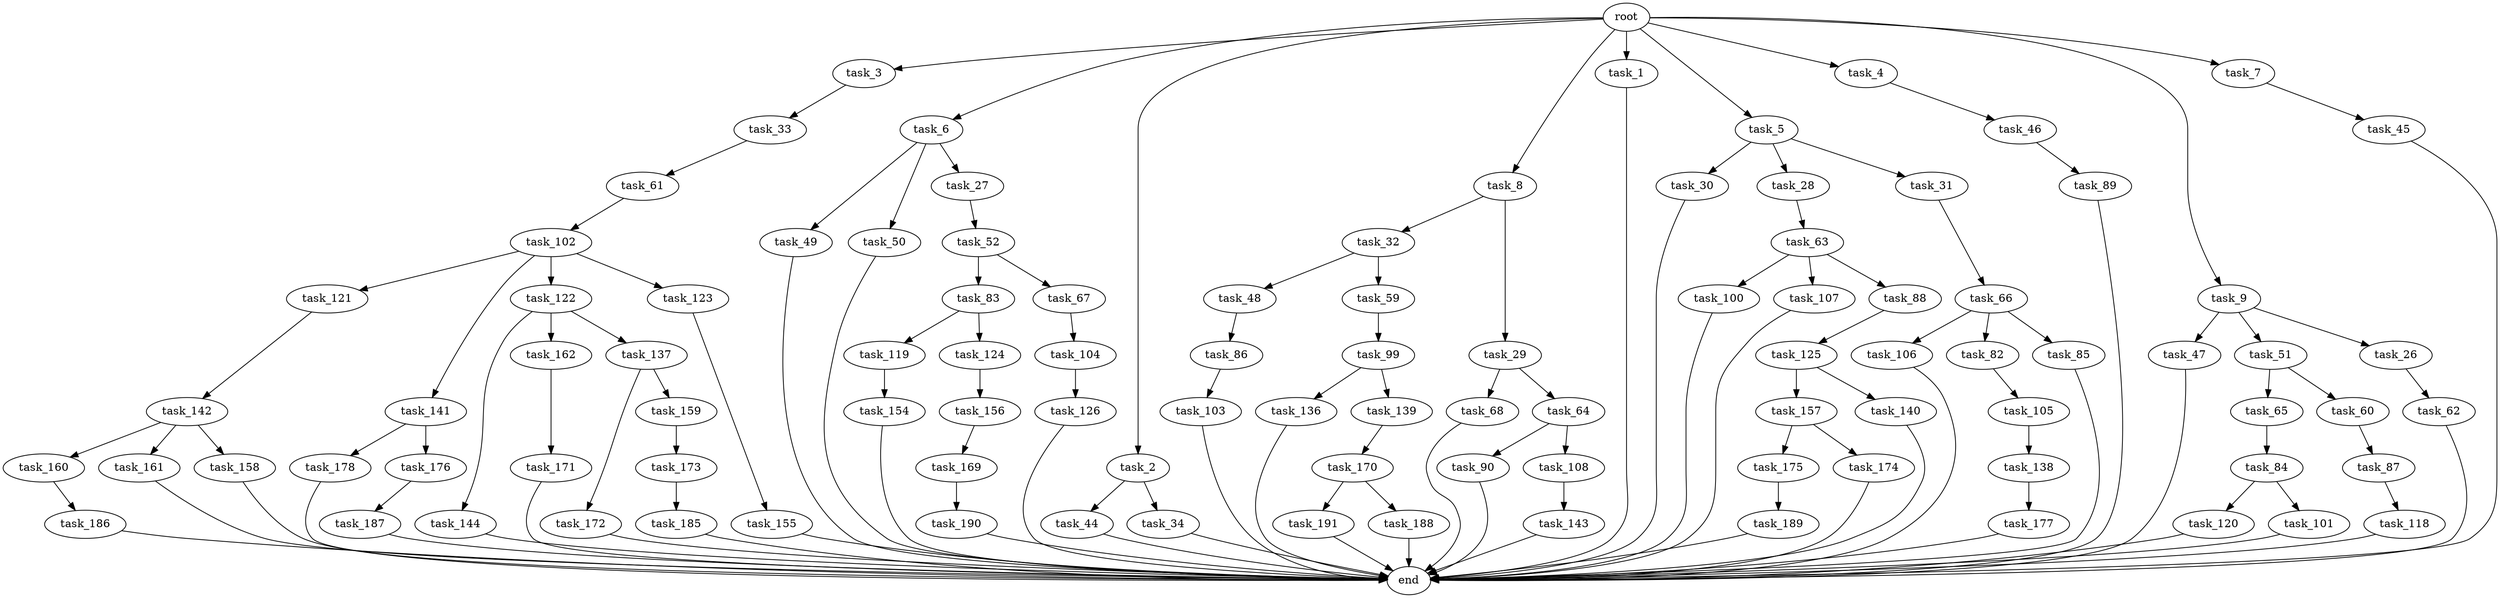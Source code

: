 digraph G {
  task_173 [size="69578470195.199997"];
  task_65 [size="3435973836.800000"];
  task_45 [size="42090679500.800003"];
  task_89 [size="21474836480.000000"];
  task_100 [size="3435973836.800000"];
  task_47 [size="7730941132.800000"];
  task_90 [size="21474836480.000000"];
  task_3 [size="102.400000"];
  task_6 [size="102.400000"];
  task_171 [size="42090679500.800003"];
  task_30 [size="42090679500.800003"];
  task_2 [size="102.400000"];
  end [size="0.000000"];
  task_104 [size="13743895347.200001"];
  task_8 [size="102.400000"];
  task_44 [size="3435973836.800000"];
  task_172 [size="7730941132.800000"];
  task_1 [size="102.400000"];
  task_84 [size="13743895347.200001"];
  task_49 [size="21474836480.000000"];
  task_187 [size="42090679500.800003"];
  task_86 [size="7730941132.800000"];
  task_177 [size="7730941132.800000"];
  task_34 [size="3435973836.800000"];
  task_33 [size="42090679500.800003"];
  task_118 [size="30923764531.200001"];
  task_189 [size="21474836480.000000"];
  task_169 [size="13743895347.200001"];
  task_138 [size="85899345920.000000"];
  task_106 [size="3435973836.800000"];
  task_160 [size="85899345920.000000"];
  task_105 [size="3435973836.800000"];
  task_5 [size="102.400000"];
  task_48 [size="42090679500.800003"];
  task_4 [size="102.400000"];
  task_157 [size="54975581388.800003"];
  task_185 [size="7730941132.800000"];
  task_99 [size="3435973836.800000"];
  task_120 [size="85899345920.000000"];
  task_82 [size="3435973836.800000"];
  task_144 [size="69578470195.199997"];
  task_50 [size="21474836480.000000"];
  task_161 [size="85899345920.000000"];
  task_83 [size="69578470195.199997"];
  task_191 [size="69578470195.199997"];
  task_103 [size="30923764531.200001"];
  task_59 [size="42090679500.800003"];
  task_62 [size="7730941132.800000"];
  task_9 [size="102.400000"];
  task_46 [size="3435973836.800000"];
  task_175 [size="54975581388.800003"];
  task_121 [size="3435973836.800000"];
  task_186 [size="69578470195.199997"];
  task_107 [size="3435973836.800000"];
  task_126 [size="3435973836.800000"];
  task_27 [size="21474836480.000000"];
  task_61 [size="7730941132.800000"];
  task_143 [size="3435973836.800000"];
  task_51 [size="7730941132.800000"];
  task_66 [size="3435973836.800000"];
  task_142 [size="30923764531.200001"];
  root [size="0.000000"];
  task_136 [size="7730941132.800000"];
  task_32 [size="54975581388.800003"];
  task_141 [size="3435973836.800000"];
  task_188 [size="69578470195.199997"];
  task_88 [size="3435973836.800000"];
  task_28 [size="42090679500.800003"];
  task_154 [size="3435973836.800000"];
  task_190 [size="3435973836.800000"];
  task_87 [size="85899345920.000000"];
  task_29 [size="54975581388.800003"];
  task_31 [size="42090679500.800003"];
  task_85 [size="3435973836.800000"];
  task_122 [size="3435973836.800000"];
  task_119 [size="21474836480.000000"];
  task_63 [size="30923764531.200001"];
  task_52 [size="69578470195.199997"];
  task_162 [size="69578470195.199997"];
  task_101 [size="85899345920.000000"];
  task_26 [size="7730941132.800000"];
  task_67 [size="69578470195.199997"];
  task_178 [size="69578470195.199997"];
  task_159 [size="7730941132.800000"];
  task_125 [size="21474836480.000000"];
  task_102 [size="30923764531.200001"];
  task_155 [size="30923764531.200001"];
  task_124 [size="21474836480.000000"];
  task_137 [size="69578470195.199997"];
  task_7 [size="102.400000"];
  task_139 [size="7730941132.800000"];
  task_140 [size="54975581388.800003"];
  task_156 [size="3435973836.800000"];
  task_108 [size="21474836480.000000"];
  task_68 [size="54975581388.800003"];
  task_60 [size="3435973836.800000"];
  task_176 [size="69578470195.199997"];
  task_174 [size="54975581388.800003"];
  task_123 [size="3435973836.800000"];
  task_64 [size="54975581388.800003"];
  task_170 [size="42090679500.800003"];
  task_158 [size="85899345920.000000"];

  task_173 -> task_185 [size="75497472.000000"];
  task_65 -> task_84 [size="134217728.000000"];
  task_45 -> end [size="1.000000"];
  task_89 -> end [size="1.000000"];
  task_100 -> end [size="1.000000"];
  task_47 -> end [size="1.000000"];
  task_90 -> end [size="1.000000"];
  task_3 -> task_33 [size="411041792.000000"];
  task_6 -> task_50 [size="209715200.000000"];
  task_6 -> task_49 [size="209715200.000000"];
  task_6 -> task_27 [size="209715200.000000"];
  task_171 -> end [size="1.000000"];
  task_30 -> end [size="1.000000"];
  task_2 -> task_34 [size="33554432.000000"];
  task_2 -> task_44 [size="33554432.000000"];
  task_104 -> task_126 [size="33554432.000000"];
  task_8 -> task_29 [size="536870912.000000"];
  task_8 -> task_32 [size="536870912.000000"];
  task_44 -> end [size="1.000000"];
  task_172 -> end [size="1.000000"];
  task_1 -> end [size="1.000000"];
  task_84 -> task_101 [size="838860800.000000"];
  task_84 -> task_120 [size="838860800.000000"];
  task_49 -> end [size="1.000000"];
  task_187 -> end [size="1.000000"];
  task_86 -> task_103 [size="301989888.000000"];
  task_177 -> end [size="1.000000"];
  task_34 -> end [size="1.000000"];
  task_33 -> task_61 [size="75497472.000000"];
  task_118 -> end [size="1.000000"];
  task_189 -> end [size="1.000000"];
  task_169 -> task_190 [size="33554432.000000"];
  task_138 -> task_177 [size="75497472.000000"];
  task_106 -> end [size="1.000000"];
  task_160 -> task_186 [size="679477248.000000"];
  task_105 -> task_138 [size="838860800.000000"];
  task_5 -> task_30 [size="411041792.000000"];
  task_5 -> task_28 [size="411041792.000000"];
  task_5 -> task_31 [size="411041792.000000"];
  task_48 -> task_86 [size="75497472.000000"];
  task_4 -> task_46 [size="33554432.000000"];
  task_157 -> task_174 [size="536870912.000000"];
  task_157 -> task_175 [size="536870912.000000"];
  task_185 -> end [size="1.000000"];
  task_99 -> task_139 [size="75497472.000000"];
  task_99 -> task_136 [size="75497472.000000"];
  task_120 -> end [size="1.000000"];
  task_82 -> task_105 [size="33554432.000000"];
  task_144 -> end [size="1.000000"];
  task_50 -> end [size="1.000000"];
  task_161 -> end [size="1.000000"];
  task_83 -> task_119 [size="209715200.000000"];
  task_83 -> task_124 [size="209715200.000000"];
  task_191 -> end [size="1.000000"];
  task_103 -> end [size="1.000000"];
  task_59 -> task_99 [size="33554432.000000"];
  task_62 -> end [size="1.000000"];
  task_9 -> task_47 [size="75497472.000000"];
  task_9 -> task_26 [size="75497472.000000"];
  task_9 -> task_51 [size="75497472.000000"];
  task_46 -> task_89 [size="209715200.000000"];
  task_175 -> task_189 [size="209715200.000000"];
  task_121 -> task_142 [size="301989888.000000"];
  task_186 -> end [size="1.000000"];
  task_107 -> end [size="1.000000"];
  task_126 -> end [size="1.000000"];
  task_27 -> task_52 [size="679477248.000000"];
  task_61 -> task_102 [size="301989888.000000"];
  task_143 -> end [size="1.000000"];
  task_51 -> task_60 [size="33554432.000000"];
  task_51 -> task_65 [size="33554432.000000"];
  task_66 -> task_106 [size="33554432.000000"];
  task_66 -> task_82 [size="33554432.000000"];
  task_66 -> task_85 [size="33554432.000000"];
  task_142 -> task_161 [size="838860800.000000"];
  task_142 -> task_160 [size="838860800.000000"];
  task_142 -> task_158 [size="838860800.000000"];
  root -> task_8 [size="1.000000"];
  root -> task_9 [size="1.000000"];
  root -> task_3 [size="1.000000"];
  root -> task_7 [size="1.000000"];
  root -> task_6 [size="1.000000"];
  root -> task_1 [size="1.000000"];
  root -> task_5 [size="1.000000"];
  root -> task_2 [size="1.000000"];
  root -> task_4 [size="1.000000"];
  task_136 -> end [size="1.000000"];
  task_32 -> task_48 [size="411041792.000000"];
  task_32 -> task_59 [size="411041792.000000"];
  task_141 -> task_176 [size="679477248.000000"];
  task_141 -> task_178 [size="679477248.000000"];
  task_188 -> end [size="1.000000"];
  task_88 -> task_125 [size="209715200.000000"];
  task_28 -> task_63 [size="301989888.000000"];
  task_154 -> end [size="1.000000"];
  task_190 -> end [size="1.000000"];
  task_87 -> task_118 [size="301989888.000000"];
  task_29 -> task_64 [size="536870912.000000"];
  task_29 -> task_68 [size="536870912.000000"];
  task_31 -> task_66 [size="33554432.000000"];
  task_85 -> end [size="1.000000"];
  task_122 -> task_162 [size="679477248.000000"];
  task_122 -> task_137 [size="679477248.000000"];
  task_122 -> task_144 [size="679477248.000000"];
  task_119 -> task_154 [size="33554432.000000"];
  task_63 -> task_88 [size="33554432.000000"];
  task_63 -> task_100 [size="33554432.000000"];
  task_63 -> task_107 [size="33554432.000000"];
  task_52 -> task_83 [size="679477248.000000"];
  task_52 -> task_67 [size="679477248.000000"];
  task_162 -> task_171 [size="411041792.000000"];
  task_101 -> end [size="1.000000"];
  task_26 -> task_62 [size="75497472.000000"];
  task_67 -> task_104 [size="134217728.000000"];
  task_178 -> end [size="1.000000"];
  task_159 -> task_173 [size="679477248.000000"];
  task_125 -> task_157 [size="536870912.000000"];
  task_125 -> task_140 [size="536870912.000000"];
  task_102 -> task_141 [size="33554432.000000"];
  task_102 -> task_121 [size="33554432.000000"];
  task_102 -> task_123 [size="33554432.000000"];
  task_102 -> task_122 [size="33554432.000000"];
  task_155 -> end [size="1.000000"];
  task_124 -> task_156 [size="33554432.000000"];
  task_137 -> task_159 [size="75497472.000000"];
  task_137 -> task_172 [size="75497472.000000"];
  task_7 -> task_45 [size="411041792.000000"];
  task_139 -> task_170 [size="411041792.000000"];
  task_140 -> end [size="1.000000"];
  task_156 -> task_169 [size="134217728.000000"];
  task_108 -> task_143 [size="33554432.000000"];
  task_68 -> end [size="1.000000"];
  task_60 -> task_87 [size="838860800.000000"];
  task_176 -> task_187 [size="411041792.000000"];
  task_174 -> end [size="1.000000"];
  task_123 -> task_155 [size="301989888.000000"];
  task_64 -> task_108 [size="209715200.000000"];
  task_64 -> task_90 [size="209715200.000000"];
  task_170 -> task_188 [size="679477248.000000"];
  task_170 -> task_191 [size="679477248.000000"];
  task_158 -> end [size="1.000000"];
}
